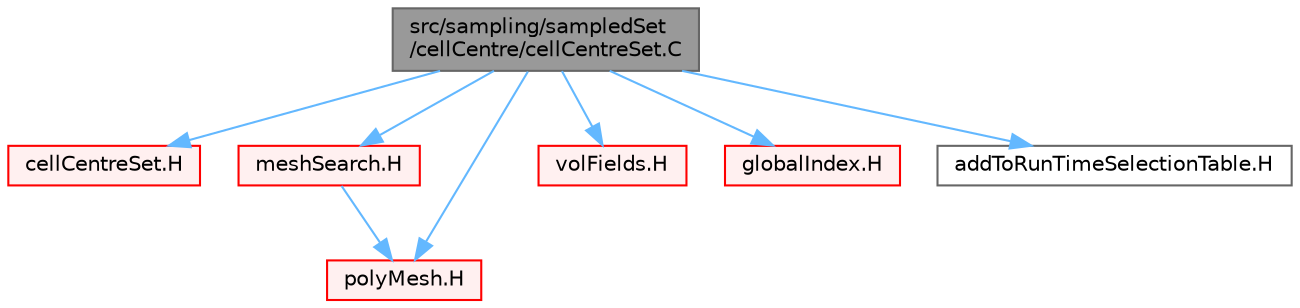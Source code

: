digraph "src/sampling/sampledSet/cellCentre/cellCentreSet.C"
{
 // LATEX_PDF_SIZE
  bgcolor="transparent";
  edge [fontname=Helvetica,fontsize=10,labelfontname=Helvetica,labelfontsize=10];
  node [fontname=Helvetica,fontsize=10,shape=box,height=0.2,width=0.4];
  Node1 [id="Node000001",label="src/sampling/sampledSet\l/cellCentre/cellCentreSet.C",height=0.2,width=0.4,color="gray40", fillcolor="grey60", style="filled", fontcolor="black",tooltip=" "];
  Node1 -> Node2 [id="edge1_Node000001_Node000002",color="steelblue1",style="solid",tooltip=" "];
  Node2 [id="Node000002",label="cellCentreSet.H",height=0.2,width=0.4,color="red", fillcolor="#FFF0F0", style="filled",URL="$cellCentreSet_8H.html",tooltip=" "];
  Node1 -> Node219 [id="edge2_Node000001_Node000219",color="steelblue1",style="solid",tooltip=" "];
  Node219 [id="Node000219",label="meshSearch.H",height=0.2,width=0.4,color="red", fillcolor="#FFF0F0", style="filled",URL="$meshSearch_8H.html",tooltip=" "];
  Node219 -> Node221 [id="edge3_Node000219_Node000221",color="steelblue1",style="solid",tooltip=" "];
  Node221 [id="Node000221",label="polyMesh.H",height=0.2,width=0.4,color="red", fillcolor="#FFF0F0", style="filled",URL="$polyMesh_8H.html",tooltip=" "];
  Node1 -> Node221 [id="edge4_Node000001_Node000221",color="steelblue1",style="solid",tooltip=" "];
  Node1 -> Node284 [id="edge5_Node000001_Node000284",color="steelblue1",style="solid",tooltip=" "];
  Node284 [id="Node000284",label="volFields.H",height=0.2,width=0.4,color="red", fillcolor="#FFF0F0", style="filled",URL="$volFields_8H.html",tooltip=" "];
  Node1 -> Node384 [id="edge6_Node000001_Node000384",color="steelblue1",style="solid",tooltip=" "];
  Node384 [id="Node000384",label="globalIndex.H",height=0.2,width=0.4,color="red", fillcolor="#FFF0F0", style="filled",URL="$globalIndex_8H.html",tooltip=" "];
  Node1 -> Node388 [id="edge7_Node000001_Node000388",color="steelblue1",style="solid",tooltip=" "];
  Node388 [id="Node000388",label="addToRunTimeSelectionTable.H",height=0.2,width=0.4,color="grey40", fillcolor="white", style="filled",URL="$addToRunTimeSelectionTable_8H.html",tooltip="Macros for easy insertion into run-time selection tables."];
}
